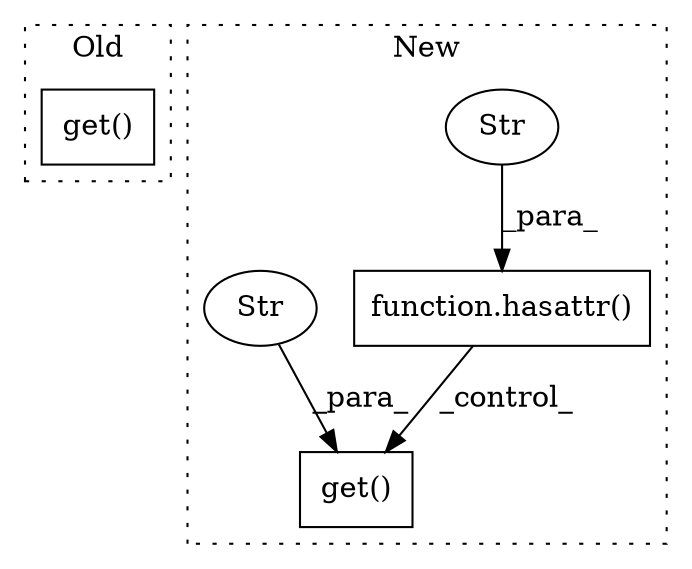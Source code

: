 digraph G {
subgraph cluster0 {
1 [label="get()" a="75" s="1787,1829" l="22,1" shape="box"];
label = "Old";
style="dotted";
}
subgraph cluster1 {
2 [label="function.hasattr()" a="75" s="2000,2031" l="8,1" shape="box"];
3 [label="Str" a="66" s="2017" l="14" shape="ellipse"];
4 [label="get()" a="75" s="1916,1960" l="25,1" shape="box"];
5 [label="Str" a="66" s="1941" l="19" shape="ellipse"];
label = "New";
style="dotted";
}
2 -> 4 [label="_control_"];
3 -> 2 [label="_para_"];
5 -> 4 [label="_para_"];
}